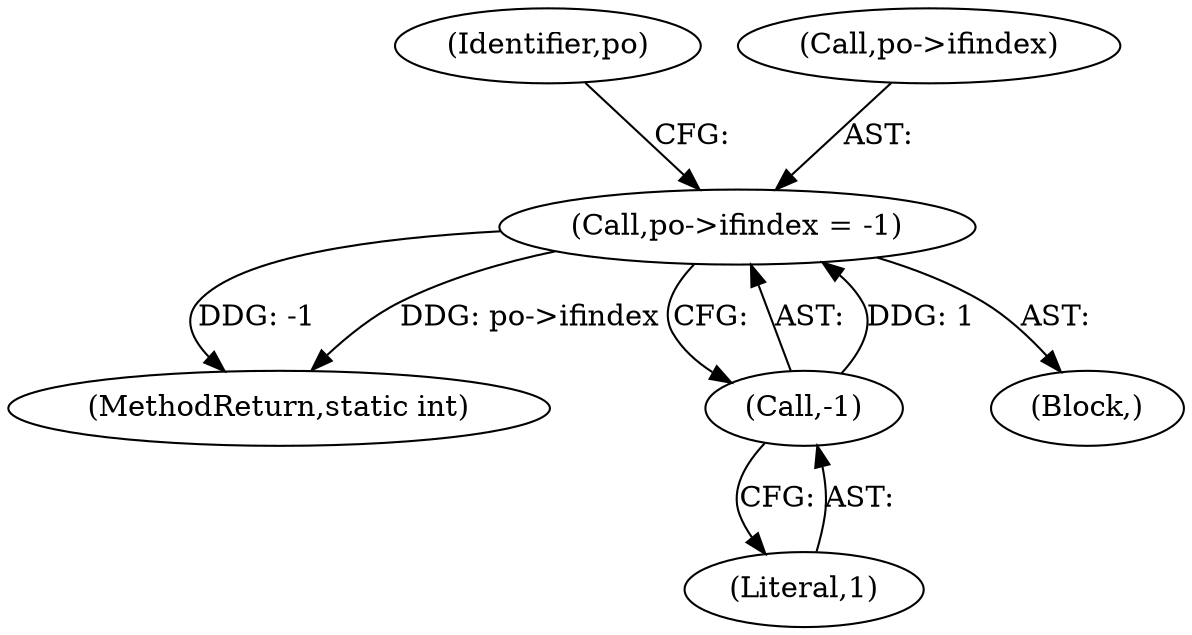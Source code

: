 digraph "0_linux_4971613c1639d8e5f102c4e797c3bf8f83a5a69e@pointer" {
"1000261" [label="(Call,po->ifindex = -1)"];
"1000265" [label="(Call,-1)"];
"1000343" [label="(MethodReturn,static int)"];
"1000268" [label="(Identifier,po)"];
"1000265" [label="(Call,-1)"];
"1000261" [label="(Call,po->ifindex = -1)"];
"1000251" [label="(Block,)"];
"1000266" [label="(Literal,1)"];
"1000262" [label="(Call,po->ifindex)"];
"1000261" -> "1000251"  [label="AST: "];
"1000261" -> "1000265"  [label="CFG: "];
"1000262" -> "1000261"  [label="AST: "];
"1000265" -> "1000261"  [label="AST: "];
"1000268" -> "1000261"  [label="CFG: "];
"1000261" -> "1000343"  [label="DDG: -1"];
"1000261" -> "1000343"  [label="DDG: po->ifindex"];
"1000265" -> "1000261"  [label="DDG: 1"];
"1000265" -> "1000266"  [label="CFG: "];
"1000266" -> "1000265"  [label="AST: "];
}
